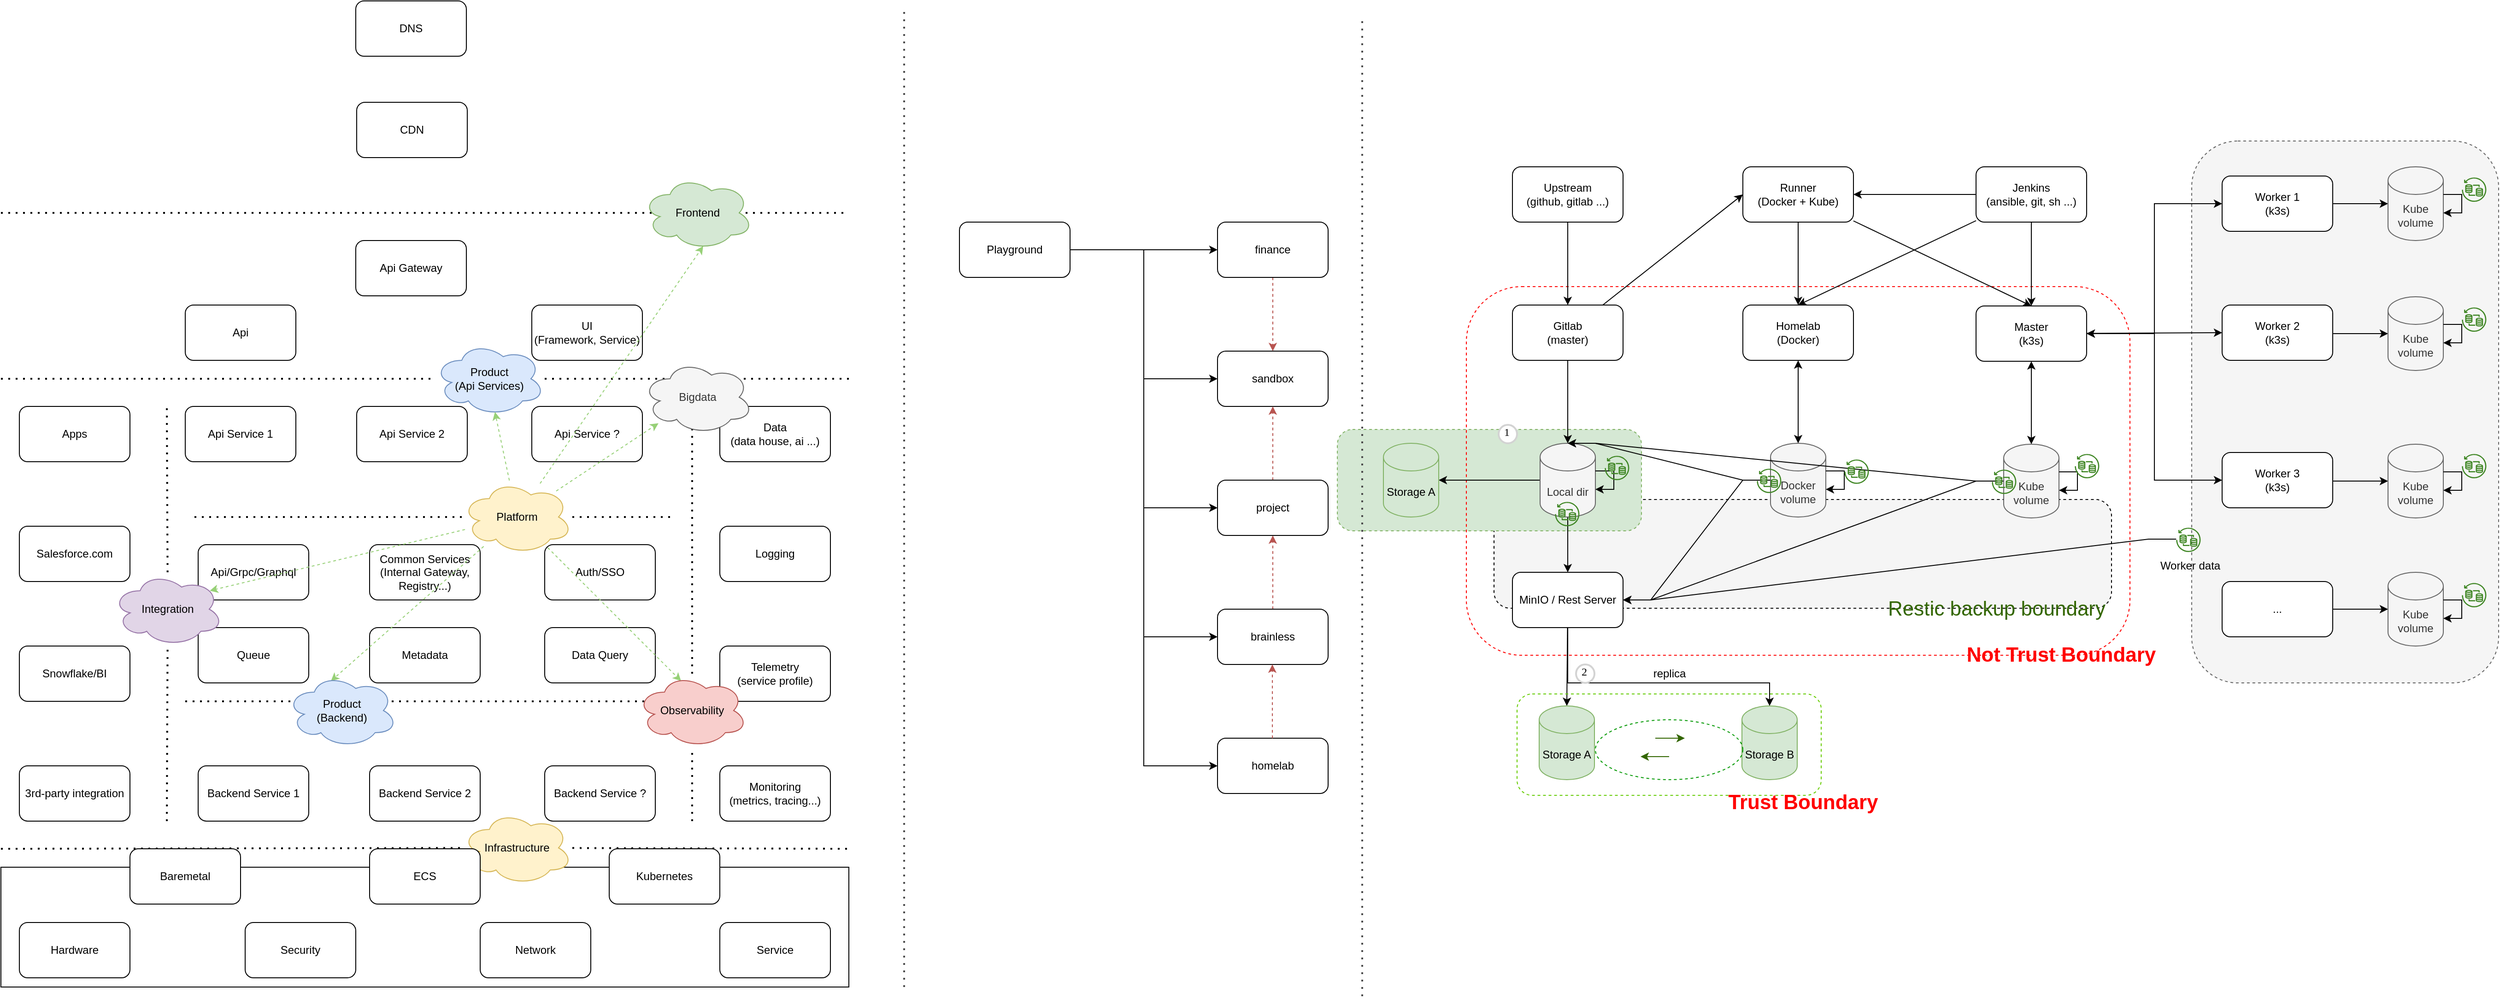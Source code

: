 <mxfile version="20.5.1" type="github">
  <diagram id="D4fAzZKvlrdj8TOEy_m-" name="Page-1">
    <mxGraphModel dx="1122" dy="1968" grid="1" gridSize="10" guides="1" tooltips="1" connect="1" arrows="1" fold="1" page="1" pageScale="1" pageWidth="850" pageHeight="1100" math="0" shadow="0">
      <root>
        <mxCell id="0" />
        <mxCell id="1" parent="0" />
        <mxCell id="r2pVV7ql0fZcec3mDVMz-22" value="" style="rounded=1;whiteSpace=wrap;html=1;dashed=1;fillColor=#f5f5f5;strokeColor=#666666;fontColor=#333333;" parent="1" vertex="1">
          <mxGeometry x="2417" y="-88" width="333" height="588" as="geometry" />
        </mxCell>
        <mxCell id="r2pVV7ql0fZcec3mDVMz-19" value="" style="rounded=1;whiteSpace=wrap;html=1;dashed=1;fillColor=#f5f5f5;strokeColor=default;fontColor=#333333;" parent="1" vertex="1">
          <mxGeometry x="1660" y="301" width="670" height="118" as="geometry" />
        </mxCell>
        <mxCell id="ZnYjDPLq7xxSHSHY7f7G-6" value="" style="rounded=1;whiteSpace=wrap;html=1;dashed=1;fillColor=#d5e8d4;strokeColor=#82b366;" parent="1" vertex="1">
          <mxGeometry x="1490" y="225" width="330" height="110" as="geometry" />
        </mxCell>
        <mxCell id="CbuYBXAXurraJ-CGKKPz-29" value="" style="rounded=1;whiteSpace=wrap;html=1;dashed=1;fillColor=none;strokeColor=#FF0000;" parent="1" vertex="1">
          <mxGeometry x="1630" y="70" width="720" height="400" as="geometry" />
        </mxCell>
        <mxCell id="m_vW4j6HjIQTjGsOd7-y-6" value="" style="rounded=0;whiteSpace=wrap;html=1;" parent="1" vertex="1">
          <mxGeometry x="40" y="700" width="920" height="130" as="geometry" />
        </mxCell>
        <mxCell id="m_vW4j6HjIQTjGsOd7-y-1" value="" style="endArrow=none;dashed=1;html=1;dashPattern=1 3;strokeWidth=2;rounded=0;startArrow=none;" parent="1" source="m_vW4j6HjIQTjGsOd7-y-59" edge="1">
          <mxGeometry width="50" height="50" relative="1" as="geometry">
            <mxPoint x="40" y="680" as="sourcePoint" />
            <mxPoint x="960" y="680" as="targetPoint" />
          </mxGeometry>
        </mxCell>
        <mxCell id="m_vW4j6HjIQTjGsOd7-y-2" value="Hardware" style="rounded=1;whiteSpace=wrap;html=1;" parent="1" vertex="1">
          <mxGeometry x="60" y="760" width="120" height="60" as="geometry" />
        </mxCell>
        <mxCell id="m_vW4j6HjIQTjGsOd7-y-3" value="Security" style="rounded=1;whiteSpace=wrap;html=1;" parent="1" vertex="1">
          <mxGeometry x="305" y="760" width="120" height="60" as="geometry" />
        </mxCell>
        <mxCell id="m_vW4j6HjIQTjGsOd7-y-4" value="Network" style="rounded=1;whiteSpace=wrap;html=1;" parent="1" vertex="1">
          <mxGeometry x="560" y="760" width="120" height="60" as="geometry" />
        </mxCell>
        <mxCell id="m_vW4j6HjIQTjGsOd7-y-5" value="Service" style="rounded=1;whiteSpace=wrap;html=1;" parent="1" vertex="1">
          <mxGeometry x="820" y="760" width="120" height="60" as="geometry" />
        </mxCell>
        <mxCell id="m_vW4j6HjIQTjGsOd7-y-7" value="Monitoring&lt;br&gt;(metrics, tracing...)" style="rounded=1;whiteSpace=wrap;html=1;" parent="1" vertex="1">
          <mxGeometry x="820" y="590" width="120" height="60" as="geometry" />
        </mxCell>
        <mxCell id="m_vW4j6HjIQTjGsOd7-y-8" value="Telemetry&lt;br&gt;(service profile)" style="rounded=1;whiteSpace=wrap;html=1;" parent="1" vertex="1">
          <mxGeometry x="820" y="460" width="120" height="60" as="geometry" />
        </mxCell>
        <mxCell id="m_vW4j6HjIQTjGsOd7-y-9" value="Logging" style="rounded=1;whiteSpace=wrap;html=1;" parent="1" vertex="1">
          <mxGeometry x="820" y="330" width="120" height="60" as="geometry" />
        </mxCell>
        <mxCell id="m_vW4j6HjIQTjGsOd7-y-10" value="Data&lt;br&gt;(data house, ai ...)" style="rounded=1;whiteSpace=wrap;html=1;" parent="1" vertex="1">
          <mxGeometry x="820" y="200" width="120" height="60" as="geometry" />
        </mxCell>
        <mxCell id="m_vW4j6HjIQTjGsOd7-y-11" value="3rd-party integration" style="rounded=1;whiteSpace=wrap;html=1;" parent="1" vertex="1">
          <mxGeometry x="60" y="590" width="120" height="60" as="geometry" />
        </mxCell>
        <mxCell id="m_vW4j6HjIQTjGsOd7-y-12" value="Snowflake/BI" style="rounded=1;whiteSpace=wrap;html=1;" parent="1" vertex="1">
          <mxGeometry x="60" y="460" width="120" height="60" as="geometry" />
        </mxCell>
        <mxCell id="m_vW4j6HjIQTjGsOd7-y-13" value="Salesforce.com" style="rounded=1;whiteSpace=wrap;html=1;" parent="1" vertex="1">
          <mxGeometry x="60" y="330" width="120" height="60" as="geometry" />
        </mxCell>
        <mxCell id="m_vW4j6HjIQTjGsOd7-y-14" value="Apps" style="rounded=1;whiteSpace=wrap;html=1;" parent="1" vertex="1">
          <mxGeometry x="60" y="200" width="120" height="60" as="geometry" />
        </mxCell>
        <mxCell id="m_vW4j6HjIQTjGsOd7-y-15" value="" style="endArrow=none;dashed=1;html=1;dashPattern=1 3;strokeWidth=2;rounded=0;startArrow=none;" parent="1" source="m_vW4j6HjIQTjGsOd7-y-61" edge="1">
          <mxGeometry width="50" height="50" relative="1" as="geometry">
            <mxPoint x="220" y="650" as="sourcePoint" />
            <mxPoint x="220" y="200" as="targetPoint" />
          </mxGeometry>
        </mxCell>
        <mxCell id="m_vW4j6HjIQTjGsOd7-y-16" value="" style="endArrow=none;dashed=1;html=1;dashPattern=1 3;strokeWidth=2;rounded=0;startArrow=none;" parent="1" source="m_vW4j6HjIQTjGsOd7-y-50" edge="1">
          <mxGeometry width="50" height="50" relative="1" as="geometry">
            <mxPoint x="790" y="650" as="sourcePoint" />
            <mxPoint x="790" y="200" as="targetPoint" />
          </mxGeometry>
        </mxCell>
        <mxCell id="m_vW4j6HjIQTjGsOd7-y-19" value="Api/Grpc/Graphql" style="rounded=1;whiteSpace=wrap;html=1;" parent="1" vertex="1">
          <mxGeometry x="254" y="350" width="120" height="60" as="geometry" />
        </mxCell>
        <mxCell id="m_vW4j6HjIQTjGsOd7-y-20" value="Queue" style="rounded=1;whiteSpace=wrap;html=1;" parent="1" vertex="1">
          <mxGeometry x="254" y="440" width="120" height="60" as="geometry" />
        </mxCell>
        <mxCell id="m_vW4j6HjIQTjGsOd7-y-21" value="Data Query" style="rounded=1;whiteSpace=wrap;html=1;" parent="1" vertex="1">
          <mxGeometry x="630" y="440" width="120" height="60" as="geometry" />
        </mxCell>
        <mxCell id="m_vW4j6HjIQTjGsOd7-y-22" value="Common Services&lt;br&gt;(Internal Gateway, Registry...)" style="rounded=1;whiteSpace=wrap;html=1;" parent="1" vertex="1">
          <mxGeometry x="440" y="350" width="120" height="60" as="geometry" />
        </mxCell>
        <mxCell id="m_vW4j6HjIQTjGsOd7-y-23" value="" style="endArrow=none;dashed=1;html=1;dashPattern=1 3;strokeWidth=2;rounded=0;" parent="1" edge="1">
          <mxGeometry width="50" height="50" relative="1" as="geometry">
            <mxPoint x="240" y="520" as="sourcePoint" />
            <mxPoint x="760" y="520" as="targetPoint" />
          </mxGeometry>
        </mxCell>
        <mxCell id="m_vW4j6HjIQTjGsOd7-y-24" value="" style="endArrow=none;dashed=1;html=1;dashPattern=1 3;strokeWidth=2;rounded=0;startArrow=none;" parent="1" source="m_vW4j6HjIQTjGsOd7-y-52" edge="1">
          <mxGeometry width="50" height="50" relative="1" as="geometry">
            <mxPoint x="250" y="320" as="sourcePoint" />
            <mxPoint x="770" y="320" as="targetPoint" />
          </mxGeometry>
        </mxCell>
        <mxCell id="m_vW4j6HjIQTjGsOd7-y-25" value="Backend Service 1" style="rounded=1;whiteSpace=wrap;html=1;" parent="1" vertex="1">
          <mxGeometry x="254" y="590" width="120" height="60" as="geometry" />
        </mxCell>
        <mxCell id="m_vW4j6HjIQTjGsOd7-y-26" value="Backend Service 2" style="rounded=1;whiteSpace=wrap;html=1;" parent="1" vertex="1">
          <mxGeometry x="440" y="590" width="120" height="60" as="geometry" />
        </mxCell>
        <mxCell id="m_vW4j6HjIQTjGsOd7-y-27" value="Backend Service ?" style="rounded=1;whiteSpace=wrap;html=1;" parent="1" vertex="1">
          <mxGeometry x="630" y="590" width="120" height="60" as="geometry" />
        </mxCell>
        <mxCell id="m_vW4j6HjIQTjGsOd7-y-28" value="Api Service 1" style="rounded=1;whiteSpace=wrap;html=1;" parent="1" vertex="1">
          <mxGeometry x="240" y="200" width="120" height="60" as="geometry" />
        </mxCell>
        <mxCell id="m_vW4j6HjIQTjGsOd7-y-29" value="Api Service 2" style="rounded=1;whiteSpace=wrap;html=1;" parent="1" vertex="1">
          <mxGeometry x="426" y="200" width="120" height="60" as="geometry" />
        </mxCell>
        <mxCell id="m_vW4j6HjIQTjGsOd7-y-30" value="Api Service ?" style="rounded=1;whiteSpace=wrap;html=1;" parent="1" vertex="1">
          <mxGeometry x="616" y="200" width="120" height="60" as="geometry" />
        </mxCell>
        <mxCell id="m_vW4j6HjIQTjGsOd7-y-31" value="" style="endArrow=none;dashed=1;html=1;dashPattern=1 3;strokeWidth=2;rounded=0;startArrow=none;" parent="1" source="m_vW4j6HjIQTjGsOd7-y-53" edge="1">
          <mxGeometry width="50" height="50" relative="1" as="geometry">
            <mxPoint x="40" y="170" as="sourcePoint" />
            <mxPoint x="960" y="170" as="targetPoint" />
          </mxGeometry>
        </mxCell>
        <mxCell id="m_vW4j6HjIQTjGsOd7-y-32" value="Api Gateway" style="rounded=1;whiteSpace=wrap;html=1;" parent="1" vertex="1">
          <mxGeometry x="425" y="20" width="120" height="60" as="geometry" />
        </mxCell>
        <mxCell id="m_vW4j6HjIQTjGsOd7-y-33" value="Auth/SSO" style="rounded=1;whiteSpace=wrap;html=1;" parent="1" vertex="1">
          <mxGeometry x="630" y="350" width="120" height="60" as="geometry" />
        </mxCell>
        <mxCell id="m_vW4j6HjIQTjGsOd7-y-34" value="Metadata" style="rounded=1;whiteSpace=wrap;html=1;" parent="1" vertex="1">
          <mxGeometry x="440" y="440" width="120" height="60" as="geometry" />
        </mxCell>
        <mxCell id="m_vW4j6HjIQTjGsOd7-y-35" value="UI&lt;br&gt;(Framework, Service)" style="rounded=1;whiteSpace=wrap;html=1;" parent="1" vertex="1">
          <mxGeometry x="616" y="90" width="120" height="60" as="geometry" />
        </mxCell>
        <mxCell id="m_vW4j6HjIQTjGsOd7-y-36" value="Api" style="rounded=1;whiteSpace=wrap;html=1;" parent="1" vertex="1">
          <mxGeometry x="240" y="90" width="120" height="60" as="geometry" />
        </mxCell>
        <mxCell id="m_vW4j6HjIQTjGsOd7-y-37" value="CDN" style="rounded=1;whiteSpace=wrap;html=1;" parent="1" vertex="1">
          <mxGeometry x="426" y="-130" width="120" height="60" as="geometry" />
        </mxCell>
        <mxCell id="m_vW4j6HjIQTjGsOd7-y-38" value="DNS" style="rounded=1;whiteSpace=wrap;html=1;" parent="1" vertex="1">
          <mxGeometry x="425" y="-240" width="120" height="60" as="geometry" />
        </mxCell>
        <mxCell id="m_vW4j6HjIQTjGsOd7-y-49" value="" style="endArrow=none;dashed=1;html=1;dashPattern=1 3;strokeWidth=2;rounded=0;" parent="1" edge="1">
          <mxGeometry width="50" height="50" relative="1" as="geometry">
            <mxPoint x="40" y="-10" as="sourcePoint" />
            <mxPoint x="960" y="-10" as="targetPoint" />
          </mxGeometry>
        </mxCell>
        <mxCell id="m_vW4j6HjIQTjGsOd7-y-51" value="Bigdata" style="ellipse;shape=cloud;whiteSpace=wrap;html=1;fillColor=#f5f5f5;fontColor=#333333;strokeColor=#666666;" parent="1" vertex="1">
          <mxGeometry x="736" y="150" width="120" height="80" as="geometry" />
        </mxCell>
        <mxCell id="m_vW4j6HjIQTjGsOd7-y-53" value="Product&lt;br&gt;(Api Services)" style="ellipse;shape=cloud;whiteSpace=wrap;html=1;fillColor=#dae8fc;strokeColor=#6c8ebf;" parent="1" vertex="1">
          <mxGeometry x="510" y="130" width="120" height="80" as="geometry" />
        </mxCell>
        <mxCell id="m_vW4j6HjIQTjGsOd7-y-54" value="" style="endArrow=none;dashed=1;html=1;dashPattern=1 3;strokeWidth=2;rounded=0;" parent="1" target="m_vW4j6HjIQTjGsOd7-y-53" edge="1">
          <mxGeometry width="50" height="50" relative="1" as="geometry">
            <mxPoint x="40" y="170" as="sourcePoint" />
            <mxPoint x="960" y="170" as="targetPoint" />
          </mxGeometry>
        </mxCell>
        <mxCell id="m_vW4j6HjIQTjGsOd7-y-67" style="edgeStyle=none;rounded=0;orthogonalLoop=1;jettySize=auto;html=1;entryX=0.55;entryY=0.95;entryDx=0;entryDy=0;entryPerimeter=0;dashed=1;strokeColor=#97D077;" parent="1" source="m_vW4j6HjIQTjGsOd7-y-52" target="m_vW4j6HjIQTjGsOd7-y-57" edge="1">
          <mxGeometry relative="1" as="geometry" />
        </mxCell>
        <mxCell id="m_vW4j6HjIQTjGsOd7-y-68" style="edgeStyle=none;rounded=0;orthogonalLoop=1;jettySize=auto;html=1;entryX=0.4;entryY=0.1;entryDx=0;entryDy=0;entryPerimeter=0;dashed=1;strokeColor=#97D077;" parent="1" source="m_vW4j6HjIQTjGsOd7-y-52" target="m_vW4j6HjIQTjGsOd7-y-58" edge="1">
          <mxGeometry relative="1" as="geometry" />
        </mxCell>
        <mxCell id="m_vW4j6HjIQTjGsOd7-y-69" style="edgeStyle=none;rounded=0;orthogonalLoop=1;jettySize=auto;html=1;entryX=0.4;entryY=0.1;entryDx=0;entryDy=0;entryPerimeter=0;dashed=1;strokeColor=#97D077;" parent="1" source="m_vW4j6HjIQTjGsOd7-y-52" target="m_vW4j6HjIQTjGsOd7-y-50" edge="1">
          <mxGeometry relative="1" as="geometry" />
        </mxCell>
        <mxCell id="m_vW4j6HjIQTjGsOd7-y-70" style="edgeStyle=none;rounded=0;orthogonalLoop=1;jettySize=auto;html=1;entryX=0.88;entryY=0.25;entryDx=0;entryDy=0;entryPerimeter=0;dashed=1;strokeColor=#97D077;" parent="1" source="m_vW4j6HjIQTjGsOd7-y-52" target="m_vW4j6HjIQTjGsOd7-y-61" edge="1">
          <mxGeometry relative="1" as="geometry" />
        </mxCell>
        <mxCell id="m_vW4j6HjIQTjGsOd7-y-71" style="edgeStyle=none;rounded=0;orthogonalLoop=1;jettySize=auto;html=1;entryX=0.55;entryY=0.95;entryDx=0;entryDy=0;entryPerimeter=0;dashed=1;strokeColor=#97D077;" parent="1" source="m_vW4j6HjIQTjGsOd7-y-52" target="m_vW4j6HjIQTjGsOd7-y-53" edge="1">
          <mxGeometry relative="1" as="geometry" />
        </mxCell>
        <mxCell id="m_vW4j6HjIQTjGsOd7-y-74" style="edgeStyle=none;rounded=0;orthogonalLoop=1;jettySize=auto;html=1;dashed=1;strokeColor=#97D077;" parent="1" source="m_vW4j6HjIQTjGsOd7-y-52" target="m_vW4j6HjIQTjGsOd7-y-51" edge="1">
          <mxGeometry relative="1" as="geometry" />
        </mxCell>
        <mxCell id="m_vW4j6HjIQTjGsOd7-y-52" value="Platform" style="ellipse;shape=cloud;whiteSpace=wrap;html=1;fillColor=#fff2cc;strokeColor=#d6b656;" parent="1" vertex="1">
          <mxGeometry x="540" y="280" width="120" height="80" as="geometry" />
        </mxCell>
        <mxCell id="m_vW4j6HjIQTjGsOd7-y-55" value="" style="endArrow=none;dashed=1;html=1;dashPattern=1 3;strokeWidth=2;rounded=0;" parent="1" target="m_vW4j6HjIQTjGsOd7-y-52" edge="1">
          <mxGeometry width="50" height="50" relative="1" as="geometry">
            <mxPoint x="250" y="320" as="sourcePoint" />
            <mxPoint x="770" y="320" as="targetPoint" />
          </mxGeometry>
        </mxCell>
        <mxCell id="m_vW4j6HjIQTjGsOd7-y-50" value="Observability" style="ellipse;shape=cloud;whiteSpace=wrap;html=1;fillColor=#f8cecc;strokeColor=#b85450;" parent="1" vertex="1">
          <mxGeometry x="730" y="490" width="120" height="80" as="geometry" />
        </mxCell>
        <mxCell id="m_vW4j6HjIQTjGsOd7-y-56" value="" style="endArrow=none;dashed=1;html=1;dashPattern=1 3;strokeWidth=2;rounded=0;" parent="1" target="m_vW4j6HjIQTjGsOd7-y-50" edge="1">
          <mxGeometry width="50" height="50" relative="1" as="geometry">
            <mxPoint x="790" y="650" as="sourcePoint" />
            <mxPoint x="790" y="200" as="targetPoint" />
          </mxGeometry>
        </mxCell>
        <mxCell id="m_vW4j6HjIQTjGsOd7-y-57" value="Frontend" style="ellipse;shape=cloud;whiteSpace=wrap;html=1;fillColor=#d5e8d4;strokeColor=#82b366;" parent="1" vertex="1">
          <mxGeometry x="736" y="-50" width="120" height="80" as="geometry" />
        </mxCell>
        <mxCell id="m_vW4j6HjIQTjGsOd7-y-58" value="Product &lt;br&gt;(Backend)" style="ellipse;shape=cloud;whiteSpace=wrap;html=1;fillColor=#dae8fc;strokeColor=#6c8ebf;" parent="1" vertex="1">
          <mxGeometry x="350" y="490" width="120" height="80" as="geometry" />
        </mxCell>
        <mxCell id="m_vW4j6HjIQTjGsOd7-y-59" value="Infrastructure" style="ellipse;shape=cloud;whiteSpace=wrap;html=1;fillColor=#fff2cc;strokeColor=#d6b656;" parent="1" vertex="1">
          <mxGeometry x="540" y="639" width="120" height="80" as="geometry" />
        </mxCell>
        <mxCell id="m_vW4j6HjIQTjGsOd7-y-60" value="" style="endArrow=none;dashed=1;html=1;dashPattern=1 3;strokeWidth=2;rounded=0;" parent="1" target="m_vW4j6HjIQTjGsOd7-y-59" edge="1">
          <mxGeometry width="50" height="50" relative="1" as="geometry">
            <mxPoint x="40" y="680" as="sourcePoint" />
            <mxPoint x="960" y="680" as="targetPoint" />
          </mxGeometry>
        </mxCell>
        <mxCell id="m_vW4j6HjIQTjGsOd7-y-61" value="Integration" style="ellipse;shape=cloud;whiteSpace=wrap;html=1;fillColor=#e1d5e7;strokeColor=#9673a6;" parent="1" vertex="1">
          <mxGeometry x="161" y="380" width="120" height="80" as="geometry" />
        </mxCell>
        <mxCell id="m_vW4j6HjIQTjGsOd7-y-62" value="" style="endArrow=none;dashed=1;html=1;dashPattern=1 3;strokeWidth=2;rounded=0;" parent="1" target="m_vW4j6HjIQTjGsOd7-y-61" edge="1">
          <mxGeometry width="50" height="50" relative="1" as="geometry">
            <mxPoint x="220" y="650" as="sourcePoint" />
            <mxPoint x="220" y="200" as="targetPoint" />
          </mxGeometry>
        </mxCell>
        <mxCell id="m_vW4j6HjIQTjGsOd7-y-63" value="Kubernetes" style="rounded=1;whiteSpace=wrap;html=1;" parent="1" vertex="1">
          <mxGeometry x="700" y="680" width="120" height="60" as="geometry" />
        </mxCell>
        <mxCell id="m_vW4j6HjIQTjGsOd7-y-64" value="ECS" style="rounded=1;whiteSpace=wrap;html=1;" parent="1" vertex="1">
          <mxGeometry x="440" y="680" width="120" height="60" as="geometry" />
        </mxCell>
        <mxCell id="m_vW4j6HjIQTjGsOd7-y-65" value="Baremetal" style="rounded=1;whiteSpace=wrap;html=1;" parent="1" vertex="1">
          <mxGeometry x="180" y="680" width="120" height="60" as="geometry" />
        </mxCell>
        <mxCell id="m_vW4j6HjIQTjGsOd7-y-75" value="" style="endArrow=none;dashed=1;html=1;dashPattern=1 3;strokeWidth=2;rounded=0;strokeColor=#4D4D4D;" parent="1" edge="1">
          <mxGeometry width="50" height="50" relative="1" as="geometry">
            <mxPoint x="1020" y="830" as="sourcePoint" />
            <mxPoint x="1020" y="-230" as="targetPoint" />
          </mxGeometry>
        </mxCell>
        <mxCell id="vuD4Z6QEqdrIx2pKLMRU-5" style="edgeStyle=orthogonalEdgeStyle;rounded=0;orthogonalLoop=1;jettySize=auto;html=1;entryX=0;entryY=0.5;entryDx=0;entryDy=0;" parent="1" source="m_vW4j6HjIQTjGsOd7-y-76" target="vuD4Z6QEqdrIx2pKLMRU-1" edge="1">
          <mxGeometry relative="1" as="geometry" />
        </mxCell>
        <mxCell id="vuD4Z6QEqdrIx2pKLMRU-6" style="edgeStyle=orthogonalEdgeStyle;rounded=0;orthogonalLoop=1;jettySize=auto;html=1;entryX=0;entryY=0.5;entryDx=0;entryDy=0;" parent="1" source="m_vW4j6HjIQTjGsOd7-y-76" target="vuD4Z6QEqdrIx2pKLMRU-2" edge="1">
          <mxGeometry relative="1" as="geometry" />
        </mxCell>
        <mxCell id="vuD4Z6QEqdrIx2pKLMRU-7" style="edgeStyle=orthogonalEdgeStyle;rounded=0;orthogonalLoop=1;jettySize=auto;html=1;entryX=0;entryY=0.5;entryDx=0;entryDy=0;" parent="1" source="m_vW4j6HjIQTjGsOd7-y-76" target="vuD4Z6QEqdrIx2pKLMRU-4" edge="1">
          <mxGeometry relative="1" as="geometry" />
        </mxCell>
        <mxCell id="vuD4Z6QEqdrIx2pKLMRU-8" style="edgeStyle=orthogonalEdgeStyle;rounded=0;orthogonalLoop=1;jettySize=auto;html=1;entryX=0;entryY=0.5;entryDx=0;entryDy=0;" parent="1" source="m_vW4j6HjIQTjGsOd7-y-76" target="vuD4Z6QEqdrIx2pKLMRU-3" edge="1">
          <mxGeometry relative="1" as="geometry" />
        </mxCell>
        <mxCell id="oc1FFSZrMLtLn4UhKEiM-2" style="edgeStyle=orthogonalEdgeStyle;rounded=0;orthogonalLoop=1;jettySize=auto;html=1;entryX=0;entryY=0.5;entryDx=0;entryDy=0;" parent="1" source="m_vW4j6HjIQTjGsOd7-y-76" target="oc1FFSZrMLtLn4UhKEiM-1" edge="1">
          <mxGeometry relative="1" as="geometry" />
        </mxCell>
        <mxCell id="m_vW4j6HjIQTjGsOd7-y-76" value="Playground" style="rounded=1;whiteSpace=wrap;html=1;" parent="1" vertex="1">
          <mxGeometry x="1080" width="120" height="60" as="geometry" />
        </mxCell>
        <mxCell id="vuD4Z6QEqdrIx2pKLMRU-11" style="edgeStyle=orthogonalEdgeStyle;rounded=0;orthogonalLoop=1;jettySize=auto;html=1;entryX=0.5;entryY=0;entryDx=0;entryDy=0;dashed=1;fillColor=#f8cecc;strokeColor=#b85450;" parent="1" source="vuD4Z6QEqdrIx2pKLMRU-1" target="vuD4Z6QEqdrIx2pKLMRU-2" edge="1">
          <mxGeometry relative="1" as="geometry" />
        </mxCell>
        <mxCell id="vuD4Z6QEqdrIx2pKLMRU-1" value="finance" style="rounded=1;whiteSpace=wrap;html=1;" parent="1" vertex="1">
          <mxGeometry x="1360" width="120" height="60" as="geometry" />
        </mxCell>
        <mxCell id="vuD4Z6QEqdrIx2pKLMRU-2" value="sandbox" style="rounded=1;whiteSpace=wrap;html=1;" parent="1" vertex="1">
          <mxGeometry x="1360" y="140" width="120" height="60" as="geometry" />
        </mxCell>
        <mxCell id="vuD4Z6QEqdrIx2pKLMRU-9" style="edgeStyle=orthogonalEdgeStyle;rounded=0;orthogonalLoop=1;jettySize=auto;html=1;entryX=0.5;entryY=1;entryDx=0;entryDy=0;dashed=1;fillColor=#f8cecc;strokeColor=#b85450;" parent="1" source="vuD4Z6QEqdrIx2pKLMRU-3" target="vuD4Z6QEqdrIx2pKLMRU-4" edge="1">
          <mxGeometry relative="1" as="geometry" />
        </mxCell>
        <mxCell id="vuD4Z6QEqdrIx2pKLMRU-3" value="brainless" style="rounded=1;whiteSpace=wrap;html=1;" parent="1" vertex="1">
          <mxGeometry x="1360" y="420" width="120" height="60" as="geometry" />
        </mxCell>
        <mxCell id="vuD4Z6QEqdrIx2pKLMRU-10" style="edgeStyle=orthogonalEdgeStyle;rounded=0;orthogonalLoop=1;jettySize=auto;html=1;entryX=0.5;entryY=1;entryDx=0;entryDy=0;dashed=1;fillColor=#f8cecc;strokeColor=#b85450;" parent="1" source="vuD4Z6QEqdrIx2pKLMRU-4" target="vuD4Z6QEqdrIx2pKLMRU-2" edge="1">
          <mxGeometry relative="1" as="geometry" />
        </mxCell>
        <mxCell id="vuD4Z6QEqdrIx2pKLMRU-4" value="project" style="rounded=1;whiteSpace=wrap;html=1;" parent="1" vertex="1">
          <mxGeometry x="1360" y="280" width="120" height="60" as="geometry" />
        </mxCell>
        <mxCell id="CbuYBXAXurraJ-CGKKPz-1" value="" style="endArrow=none;dashed=1;html=1;dashPattern=1 3;strokeWidth=2;rounded=0;strokeColor=#4D4D4D;" parent="1" edge="1">
          <mxGeometry width="50" height="50" relative="1" as="geometry">
            <mxPoint x="1517" y="840" as="sourcePoint" />
            <mxPoint x="1517" y="-220" as="targetPoint" />
          </mxGeometry>
        </mxCell>
        <mxCell id="CbuYBXAXurraJ-CGKKPz-14" style="edgeStyle=orthogonalEdgeStyle;rounded=0;orthogonalLoop=1;jettySize=auto;html=1;entryX=0.5;entryY=0;entryDx=0;entryDy=0;entryPerimeter=0;startArrow=none;startFill=0;" parent="1" source="CbuYBXAXurraJ-CGKKPz-2" target="CbuYBXAXurraJ-CGKKPz-5" edge="1">
          <mxGeometry relative="1" as="geometry" />
        </mxCell>
        <mxCell id="CbuYBXAXurraJ-CGKKPz-47" style="edgeStyle=none;rounded=0;orthogonalLoop=1;jettySize=auto;html=1;entryX=0;entryY=0.5;entryDx=0;entryDy=0;fontSize=12;fontColor=#66CC00;startArrow=none;startFill=0;" parent="1" source="CbuYBXAXurraJ-CGKKPz-2" target="CbuYBXAXurraJ-CGKKPz-45" edge="1">
          <mxGeometry relative="1" as="geometry" />
        </mxCell>
        <mxCell id="CbuYBXAXurraJ-CGKKPz-2" value="Gitlab&lt;br&gt;(master)" style="rounded=1;whiteSpace=wrap;html=1;" parent="1" vertex="1">
          <mxGeometry x="1680" y="90" width="120" height="60" as="geometry" />
        </mxCell>
        <mxCell id="CbuYBXAXurraJ-CGKKPz-10" style="edgeStyle=orthogonalEdgeStyle;rounded=0;orthogonalLoop=1;jettySize=auto;html=1;entryX=0.5;entryY=0;entryDx=0;entryDy=0;entryPerimeter=0;startArrow=classic;startFill=1;" parent="1" source="CbuYBXAXurraJ-CGKKPz-3" target="CbuYBXAXurraJ-CGKKPz-6" edge="1">
          <mxGeometry relative="1" as="geometry" />
        </mxCell>
        <mxCell id="CbuYBXAXurraJ-CGKKPz-3" value="Homelab&lt;br&gt;(Docker)" style="rounded=1;whiteSpace=wrap;html=1;" parent="1" vertex="1">
          <mxGeometry x="1930" y="90" width="120" height="60" as="geometry" />
        </mxCell>
        <mxCell id="CbuYBXAXurraJ-CGKKPz-11" style="edgeStyle=orthogonalEdgeStyle;rounded=0;orthogonalLoop=1;jettySize=auto;html=1;entryX=0.5;entryY=0;entryDx=0;entryDy=0;entryPerimeter=0;startArrow=classic;startFill=1;" parent="1" source="CbuYBXAXurraJ-CGKKPz-4" target="CbuYBXAXurraJ-CGKKPz-7" edge="1">
          <mxGeometry relative="1" as="geometry" />
        </mxCell>
        <mxCell id="CbuYBXAXurraJ-CGKKPz-22" style="edgeStyle=orthogonalEdgeStyle;rounded=0;orthogonalLoop=1;jettySize=auto;html=1;entryX=0;entryY=0.5;entryDx=0;entryDy=0;startArrow=classic;startFill=1;" parent="1" source="CbuYBXAXurraJ-CGKKPz-4" target="CbuYBXAXurraJ-CGKKPz-19" edge="1">
          <mxGeometry relative="1" as="geometry" />
        </mxCell>
        <mxCell id="CbuYBXAXurraJ-CGKKPz-24" style="edgeStyle=orthogonalEdgeStyle;rounded=0;orthogonalLoop=1;jettySize=auto;html=1;entryX=0;entryY=0.5;entryDx=0;entryDy=0;startArrow=classic;startFill=1;" parent="1" source="CbuYBXAXurraJ-CGKKPz-4" target="CbuYBXAXurraJ-CGKKPz-21" edge="1">
          <mxGeometry relative="1" as="geometry" />
        </mxCell>
        <mxCell id="r2pVV7ql0fZcec3mDVMz-21" style="edgeStyle=none;rounded=0;orthogonalLoop=1;jettySize=auto;html=1;entryX=0;entryY=0.5;entryDx=0;entryDy=0;strokeColor=#000000;fontSize=22;fontColor=#336600;elbow=vertical;" parent="1" source="CbuYBXAXurraJ-CGKKPz-4" target="CbuYBXAXurraJ-CGKKPz-20" edge="1">
          <mxGeometry relative="1" as="geometry" />
        </mxCell>
        <mxCell id="CbuYBXAXurraJ-CGKKPz-4" value="Master&lt;br&gt;(k3s)" style="rounded=1;whiteSpace=wrap;html=1;" parent="1" vertex="1">
          <mxGeometry x="2183" y="91" width="120" height="60" as="geometry" />
        </mxCell>
        <mxCell id="r2pVV7ql0fZcec3mDVMz-4" style="edgeStyle=none;rounded=0;orthogonalLoop=1;jettySize=auto;html=1;" parent="1" source="CbuYBXAXurraJ-CGKKPz-5" target="r2pVV7ql0fZcec3mDVMz-2" edge="1">
          <mxGeometry relative="1" as="geometry" />
        </mxCell>
        <mxCell id="ZnYjDPLq7xxSHSHY7f7G-2" style="edgeStyle=orthogonalEdgeStyle;rounded=0;orthogonalLoop=1;jettySize=auto;html=1;entryX=1;entryY=0.5;entryDx=0;entryDy=0;entryPerimeter=0;" parent="1" source="CbuYBXAXurraJ-CGKKPz-5" target="ZnYjDPLq7xxSHSHY7f7G-1" edge="1">
          <mxGeometry relative="1" as="geometry" />
        </mxCell>
        <mxCell id="CbuYBXAXurraJ-CGKKPz-5" value="Local dir" style="shape=cylinder3;whiteSpace=wrap;html=1;boundedLbl=1;backgroundOutline=1;size=15;fillColor=#f5f5f5;fontColor=#333333;strokeColor=#666666;" parent="1" vertex="1">
          <mxGeometry x="1710" y="240" width="60" height="80" as="geometry" />
        </mxCell>
        <mxCell id="CbuYBXAXurraJ-CGKKPz-39" style="edgeStyle=entityRelationEdgeStyle;rounded=0;orthogonalLoop=1;jettySize=auto;html=1;entryX=1;entryY=0.5;entryDx=0;entryDy=0;fontSize=22;fontColor=#FF0000;startArrow=none;startFill=0;" parent="1" source="CbuYBXAXurraJ-CGKKPz-6" target="r2pVV7ql0fZcec3mDVMz-2" edge="1">
          <mxGeometry relative="1" as="geometry" />
        </mxCell>
        <mxCell id="ZnYjDPLq7xxSHSHY7f7G-4" style="edgeStyle=entityRelationEdgeStyle;rounded=0;orthogonalLoop=1;jettySize=auto;html=1;entryX=0.5;entryY=0;entryDx=0;entryDy=0;entryPerimeter=0;" parent="1" source="CbuYBXAXurraJ-CGKKPz-6" target="CbuYBXAXurraJ-CGKKPz-5" edge="1">
          <mxGeometry relative="1" as="geometry" />
        </mxCell>
        <mxCell id="CbuYBXAXurraJ-CGKKPz-6" value="Docker volume" style="shape=cylinder3;whiteSpace=wrap;html=1;boundedLbl=1;backgroundOutline=1;size=15;fillColor=#f5f5f5;fontColor=#333333;strokeColor=#666666;" parent="1" vertex="1">
          <mxGeometry x="1960" y="240" width="60" height="80" as="geometry" />
        </mxCell>
        <mxCell id="CbuYBXAXurraJ-CGKKPz-40" style="edgeStyle=entityRelationEdgeStyle;rounded=0;orthogonalLoop=1;jettySize=auto;html=1;fontSize=22;fontColor=#66CC00;startArrow=none;startFill=0;" parent="1" source="CbuYBXAXurraJ-CGKKPz-7" target="r2pVV7ql0fZcec3mDVMz-2" edge="1">
          <mxGeometry relative="1" as="geometry" />
        </mxCell>
        <mxCell id="ZnYjDPLq7xxSHSHY7f7G-5" style="edgeStyle=entityRelationEdgeStyle;rounded=0;orthogonalLoop=1;jettySize=auto;html=1;entryX=0.5;entryY=0;entryDx=0;entryDy=0;entryPerimeter=0;" parent="1" source="CbuYBXAXurraJ-CGKKPz-7" target="CbuYBXAXurraJ-CGKKPz-5" edge="1">
          <mxGeometry relative="1" as="geometry" />
        </mxCell>
        <mxCell id="CbuYBXAXurraJ-CGKKPz-7" value="Kube volume" style="shape=cylinder3;whiteSpace=wrap;html=1;boundedLbl=1;backgroundOutline=1;size=15;fillColor=#f5f5f5;fontColor=#333333;strokeColor=#666666;" parent="1" vertex="1">
          <mxGeometry x="2213" y="241" width="60" height="80" as="geometry" />
        </mxCell>
        <mxCell id="iOYO2nAOeTtzRszDnugq-14" style="edgeStyle=elbowEdgeStyle;rounded=0;orthogonalLoop=1;jettySize=auto;elbow=vertical;html=1;entryX=0;entryY=0.5;entryDx=0;entryDy=0;entryPerimeter=0;" parent="1" source="CbuYBXAXurraJ-CGKKPz-19" target="iOYO2nAOeTtzRszDnugq-6" edge="1">
          <mxGeometry relative="1" as="geometry" />
        </mxCell>
        <mxCell id="CbuYBXAXurraJ-CGKKPz-19" value="Worker 1&lt;br&gt;(k3s)" style="rounded=1;whiteSpace=wrap;html=1;" parent="1" vertex="1">
          <mxGeometry x="2450" y="-50" width="120" height="60" as="geometry" />
        </mxCell>
        <mxCell id="iOYO2nAOeTtzRszDnugq-15" style="edgeStyle=elbowEdgeStyle;rounded=0;orthogonalLoop=1;jettySize=auto;elbow=vertical;html=1;entryX=0;entryY=0.5;entryDx=0;entryDy=0;entryPerimeter=0;" parent="1" source="CbuYBXAXurraJ-CGKKPz-20" target="iOYO2nAOeTtzRszDnugq-7" edge="1">
          <mxGeometry relative="1" as="geometry" />
        </mxCell>
        <mxCell id="CbuYBXAXurraJ-CGKKPz-20" value="Worker 2&lt;br&gt;(k3s)" style="rounded=1;whiteSpace=wrap;html=1;" parent="1" vertex="1">
          <mxGeometry x="2450" y="90" width="120" height="60" as="geometry" />
        </mxCell>
        <mxCell id="iOYO2nAOeTtzRszDnugq-16" style="edgeStyle=elbowEdgeStyle;rounded=0;orthogonalLoop=1;jettySize=auto;elbow=vertical;html=1;entryX=0;entryY=0.5;entryDx=0;entryDy=0;entryPerimeter=0;" parent="1" source="CbuYBXAXurraJ-CGKKPz-21" target="iOYO2nAOeTtzRszDnugq-8" edge="1">
          <mxGeometry relative="1" as="geometry" />
        </mxCell>
        <mxCell id="CbuYBXAXurraJ-CGKKPz-21" value="Worker 3&lt;br&gt;(k3s)" style="rounded=1;whiteSpace=wrap;html=1;" parent="1" vertex="1">
          <mxGeometry x="2450" y="250" width="120" height="60" as="geometry" />
        </mxCell>
        <mxCell id="CbuYBXAXurraJ-CGKKPz-46" style="rounded=0;orthogonalLoop=1;jettySize=auto;html=1;entryX=0.5;entryY=0;entryDx=0;entryDy=0;fontSize=12;fontColor=#66CC00;startArrow=none;startFill=0;" parent="1" source="CbuYBXAXurraJ-CGKKPz-25" target="CbuYBXAXurraJ-CGKKPz-2" edge="1">
          <mxGeometry relative="1" as="geometry" />
        </mxCell>
        <mxCell id="CbuYBXAXurraJ-CGKKPz-25" value="Upstream&lt;br&gt;(github, gitlab ...)" style="rounded=1;whiteSpace=wrap;html=1;" parent="1" vertex="1">
          <mxGeometry x="1680" y="-60" width="120" height="60" as="geometry" />
        </mxCell>
        <mxCell id="CbuYBXAXurraJ-CGKKPz-35" value="Not Trust Boundary" style="text;html=1;align=center;verticalAlign=middle;resizable=0;points=[];autosize=1;strokeColor=none;fillColor=none;fontColor=#FF0000;fontStyle=1;fontSize=22;" parent="1" vertex="1">
          <mxGeometry x="2160" y="450" width="230" height="40" as="geometry" />
        </mxCell>
        <mxCell id="CbuYBXAXurraJ-CGKKPz-42" value="&lt;font color=&quot;#000000&quot;&gt;&lt;span style=&quot;font-size: 12px;&quot;&gt;Worker data&lt;br&gt;&lt;/span&gt;&lt;/font&gt;" style="text;html=1;align=center;verticalAlign=middle;resizable=0;points=[];autosize=1;strokeColor=none;fillColor=none;fontSize=22;fontColor=#FF0000;" parent="1" vertex="1">
          <mxGeometry x="2370" y="350" width="90" height="40" as="geometry" />
        </mxCell>
        <mxCell id="CbuYBXAXurraJ-CGKKPz-48" style="edgeStyle=none;rounded=0;orthogonalLoop=1;jettySize=auto;html=1;fontSize=12;fontColor=#66CC00;startArrow=none;startFill=0;" parent="1" source="CbuYBXAXurraJ-CGKKPz-45" target="CbuYBXAXurraJ-CGKKPz-3" edge="1">
          <mxGeometry relative="1" as="geometry" />
        </mxCell>
        <mxCell id="CbuYBXAXurraJ-CGKKPz-49" style="edgeStyle=none;rounded=0;orthogonalLoop=1;jettySize=auto;html=1;entryX=0.5;entryY=0;entryDx=0;entryDy=0;fontSize=12;fontColor=#66CC00;startArrow=none;startFill=0;" parent="1" source="CbuYBXAXurraJ-CGKKPz-45" target="CbuYBXAXurraJ-CGKKPz-4" edge="1">
          <mxGeometry relative="1" as="geometry" />
        </mxCell>
        <mxCell id="CbuYBXAXurraJ-CGKKPz-45" value="Runner&lt;br&gt;(Docker + Kube)" style="rounded=1;whiteSpace=wrap;html=1;" parent="1" vertex="1">
          <mxGeometry x="1930" y="-60" width="120" height="60" as="geometry" />
        </mxCell>
        <mxCell id="CbuYBXAXurraJ-CGKKPz-51" style="edgeStyle=none;rounded=0;orthogonalLoop=1;jettySize=auto;html=1;entryX=1;entryY=0.5;entryDx=0;entryDy=0;fontSize=12;fontColor=#66CC00;startArrow=none;startFill=0;" parent="1" source="CbuYBXAXurraJ-CGKKPz-50" target="CbuYBXAXurraJ-CGKKPz-45" edge="1">
          <mxGeometry relative="1" as="geometry" />
        </mxCell>
        <mxCell id="CbuYBXAXurraJ-CGKKPz-52" style="edgeStyle=none;rounded=0;orthogonalLoop=1;jettySize=auto;html=1;entryX=0.5;entryY=0;entryDx=0;entryDy=0;fontSize=12;fontColor=#66CC00;startArrow=none;startFill=0;" parent="1" source="CbuYBXAXurraJ-CGKKPz-50" target="CbuYBXAXurraJ-CGKKPz-3" edge="1">
          <mxGeometry relative="1" as="geometry" />
        </mxCell>
        <mxCell id="CbuYBXAXurraJ-CGKKPz-53" style="edgeStyle=none;rounded=0;orthogonalLoop=1;jettySize=auto;html=1;entryX=0.5;entryY=0;entryDx=0;entryDy=0;fontSize=12;fontColor=#66CC00;startArrow=none;startFill=0;" parent="1" source="CbuYBXAXurraJ-CGKKPz-50" target="CbuYBXAXurraJ-CGKKPz-4" edge="1">
          <mxGeometry relative="1" as="geometry" />
        </mxCell>
        <mxCell id="CbuYBXAXurraJ-CGKKPz-50" value="Jenkins&lt;br&gt;(ansible, git, sh ...)" style="rounded=1;whiteSpace=wrap;html=1;" parent="1" vertex="1">
          <mxGeometry x="2183" y="-60" width="120" height="60" as="geometry" />
        </mxCell>
        <mxCell id="oc1FFSZrMLtLn4UhKEiM-1" value="homelab" style="rounded=1;whiteSpace=wrap;html=1;" parent="1" vertex="1">
          <mxGeometry x="1360" y="560" width="120" height="60" as="geometry" />
        </mxCell>
        <mxCell id="oc1FFSZrMLtLn4UhKEiM-3" style="edgeStyle=orthogonalEdgeStyle;rounded=0;orthogonalLoop=1;jettySize=auto;html=1;entryX=0.5;entryY=1;entryDx=0;entryDy=0;dashed=1;fillColor=#f8cecc;strokeColor=#b85450;" parent="1" edge="1">
          <mxGeometry relative="1" as="geometry">
            <mxPoint x="1419.5" y="560" as="sourcePoint" />
            <mxPoint x="1419.5" y="480" as="targetPoint" />
          </mxGeometry>
        </mxCell>
        <mxCell id="oc1FFSZrMLtLn4UhKEiM-17" value="&lt;font style=&quot;font-size: 22px;&quot;&gt;Restic backup boundary&lt;/font&gt;" style="text;html=1;align=center;verticalAlign=middle;resizable=0;points=[];autosize=1;strokeColor=none;fillColor=none;fontSize=19;fontColor=#336600;" parent="1" vertex="1">
          <mxGeometry x="2075" y="400" width="260" height="40" as="geometry" />
        </mxCell>
        <mxCell id="r2pVV7ql0fZcec3mDVMz-5" style="edgeStyle=none;rounded=0;orthogonalLoop=1;jettySize=auto;html=1;entryX=0.5;entryY=0;entryDx=0;entryDy=0;entryPerimeter=0;" parent="1" source="r2pVV7ql0fZcec3mDVMz-2" target="CbuYBXAXurraJ-CGKKPz-8" edge="1">
          <mxGeometry relative="1" as="geometry" />
        </mxCell>
        <mxCell id="iOYO2nAOeTtzRszDnugq-1" style="edgeStyle=orthogonalEdgeStyle;rounded=0;orthogonalLoop=1;jettySize=auto;html=1;" parent="1" source="r2pVV7ql0fZcec3mDVMz-2" target="CbuYBXAXurraJ-CGKKPz-9" edge="1">
          <mxGeometry relative="1" as="geometry">
            <Array as="points">
              <mxPoint x="1740" y="500" />
              <mxPoint x="1959" y="500" />
            </Array>
          </mxGeometry>
        </mxCell>
        <mxCell id="r2pVV7ql0fZcec3mDVMz-2" value="MinIO / Rest Server" style="rounded=1;whiteSpace=wrap;html=1;" parent="1" vertex="1">
          <mxGeometry x="1680" y="380" width="120" height="60" as="geometry" />
        </mxCell>
        <mxCell id="CbuYBXAXurraJ-CGKKPz-30" value="" style="rounded=1;whiteSpace=wrap;html=1;dashed=1;fillColor=none;strokeColor=#66CC00;" parent="1" vertex="1">
          <mxGeometry x="1685" y="512" width="330" height="110" as="geometry" />
        </mxCell>
        <mxCell id="CbuYBXAXurraJ-CGKKPz-8" value="Storage A" style="shape=cylinder3;whiteSpace=wrap;html=1;boundedLbl=1;backgroundOutline=1;size=15;fillColor=#d5e8d4;strokeColor=#82b366;" parent="1" vertex="1">
          <mxGeometry x="1709" y="525" width="60" height="80" as="geometry" />
        </mxCell>
        <mxCell id="CbuYBXAXurraJ-CGKKPz-9" value="Storage B" style="shape=cylinder3;whiteSpace=wrap;html=1;boundedLbl=1;backgroundOutline=1;size=15;fillColor=#d5e8d4;strokeColor=#82b366;" parent="1" vertex="1">
          <mxGeometry x="1929" y="525" width="60" height="80" as="geometry" />
        </mxCell>
        <mxCell id="CbuYBXAXurraJ-CGKKPz-34" value="Trust Boundary" style="text;html=1;align=center;verticalAlign=middle;resizable=0;points=[];autosize=1;strokeColor=none;fillColor=none;fontColor=#FF0000;fontStyle=1;fontSize=22;" parent="1" vertex="1">
          <mxGeometry x="1900" y="610" width="190" height="40" as="geometry" />
        </mxCell>
        <mxCell id="r2pVV7ql0fZcec3mDVMz-7" value="" style="ellipse;whiteSpace=wrap;html=1;fillColor=none;dashed=1;strokeColor=#009900;" parent="1" vertex="1">
          <mxGeometry x="1770" y="540" width="160" height="65" as="geometry" />
        </mxCell>
        <mxCell id="r2pVV7ql0fZcec3mDVMz-8" value="" style="endArrow=classic;html=1;rounded=0;elbow=vertical;strokeColor=#336600;" parent="1" edge="1">
          <mxGeometry relative="1" as="geometry">
            <mxPoint x="1835" y="560" as="sourcePoint" />
            <mxPoint x="1867" y="560" as="targetPoint" />
          </mxGeometry>
        </mxCell>
        <mxCell id="r2pVV7ql0fZcec3mDVMz-9" value="" style="edgeLabel;resizable=0;html=1;align=center;verticalAlign=middle;dashed=1;strokeColor=#009900;fontStyle=1" parent="r2pVV7ql0fZcec3mDVMz-8" connectable="0" vertex="1">
          <mxGeometry relative="1" as="geometry" />
        </mxCell>
        <mxCell id="r2pVV7ql0fZcec3mDVMz-10" value="" style="edgeLabel;resizable=0;html=1;align=left;verticalAlign=bottom;dashed=1;strokeColor=#009900;" parent="r2pVV7ql0fZcec3mDVMz-8" connectable="0" vertex="1">
          <mxGeometry x="-1" relative="1" as="geometry" />
        </mxCell>
        <mxCell id="r2pVV7ql0fZcec3mDVMz-11" value="" style="endArrow=classic;html=1;rounded=0;elbow=vertical;strokeColor=#336600;" parent="1" edge="1">
          <mxGeometry relative="1" as="geometry">
            <mxPoint x="1850" y="580" as="sourcePoint" />
            <mxPoint x="1819" y="580" as="targetPoint" />
          </mxGeometry>
        </mxCell>
        <mxCell id="r2pVV7ql0fZcec3mDVMz-12" value="" style="edgeLabel;resizable=0;html=1;align=center;verticalAlign=middle;dashed=1;strokeColor=#009900;fontStyle=1" parent="r2pVV7ql0fZcec3mDVMz-11" connectable="0" vertex="1">
          <mxGeometry relative="1" as="geometry" />
        </mxCell>
        <mxCell id="r2pVV7ql0fZcec3mDVMz-13" value="" style="edgeLabel;resizable=0;html=1;align=left;verticalAlign=bottom;dashed=1;strokeColor=#009900;" parent="r2pVV7ql0fZcec3mDVMz-11" connectable="0" vertex="1">
          <mxGeometry x="-1" relative="1" as="geometry" />
        </mxCell>
        <mxCell id="r2pVV7ql0fZcec3mDVMz-15" value="" style="sketch=0;outlineConnect=0;fontColor=#232F3E;gradientColor=none;fillColor=#3F8624;strokeColor=none;dashed=0;verticalLabelPosition=bottom;verticalAlign=top;align=center;html=1;fontSize=12;fontStyle=0;aspect=fixed;pointerEvents=1;shape=mxgraph.aws4.backup_restore;" parent="1" vertex="1">
          <mxGeometry x="1726" y="302" width="28" height="28" as="geometry" />
        </mxCell>
        <mxCell id="r2pVV7ql0fZcec3mDVMz-16" value="" style="sketch=0;outlineConnect=0;fontColor=#232F3E;gradientColor=none;fillColor=#3F8624;strokeColor=none;dashed=0;verticalLabelPosition=bottom;verticalAlign=top;align=center;html=1;fontSize=12;fontStyle=0;aspect=fixed;pointerEvents=1;shape=mxgraph.aws4.backup_restore;" parent="1" vertex="1">
          <mxGeometry x="1945" y="266" width="28" height="28" as="geometry" />
        </mxCell>
        <mxCell id="r2pVV7ql0fZcec3mDVMz-18" value="" style="sketch=0;outlineConnect=0;fontColor=#232F3E;gradientColor=none;fillColor=#3F8624;strokeColor=none;dashed=0;verticalLabelPosition=bottom;verticalAlign=top;align=center;html=1;fontSize=12;fontStyle=0;aspect=fixed;pointerEvents=1;shape=mxgraph.aws4.backup_restore;" parent="1" vertex="1">
          <mxGeometry x="2200" y="267" width="28" height="28" as="geometry" />
        </mxCell>
        <mxCell id="iOYO2nAOeTtzRszDnugq-17" style="edgeStyle=elbowEdgeStyle;rounded=0;orthogonalLoop=1;jettySize=auto;elbow=vertical;html=1;entryX=0;entryY=0.5;entryDx=0;entryDy=0;entryPerimeter=0;" parent="1" source="r2pVV7ql0fZcec3mDVMz-23" target="iOYO2nAOeTtzRszDnugq-9" edge="1">
          <mxGeometry relative="1" as="geometry" />
        </mxCell>
        <mxCell id="r2pVV7ql0fZcec3mDVMz-23" value="..." style="rounded=1;whiteSpace=wrap;html=1;" parent="1" vertex="1">
          <mxGeometry x="2450" y="390" width="120" height="60" as="geometry" />
        </mxCell>
        <mxCell id="r2pVV7ql0fZcec3mDVMz-26" style="edgeStyle=entityRelationEdgeStyle;rounded=0;orthogonalLoop=1;jettySize=auto;html=1;entryX=0.209;entryY=0.924;entryDx=0;entryDy=0;entryPerimeter=0;strokeColor=#000000;fontSize=22;fontColor=#336600;elbow=vertical;" parent="1" source="r2pVV7ql0fZcec3mDVMz-24" target="r2pVV7ql0fZcec3mDVMz-19" edge="1">
          <mxGeometry relative="1" as="geometry" />
        </mxCell>
        <mxCell id="r2pVV7ql0fZcec3mDVMz-24" value="" style="sketch=0;outlineConnect=0;fontColor=#232F3E;gradientColor=none;fillColor=#3F8624;strokeColor=none;dashed=0;verticalLabelPosition=bottom;verticalAlign=top;align=center;html=1;fontSize=12;fontStyle=0;aspect=fixed;pointerEvents=1;shape=mxgraph.aws4.backup_restore;" parent="1" vertex="1">
          <mxGeometry x="2400" y="330" width="28" height="28" as="geometry" />
        </mxCell>
        <mxCell id="iOYO2nAOeTtzRszDnugq-2" value="replica" style="text;html=1;align=center;verticalAlign=middle;resizable=0;points=[];autosize=1;strokeColor=none;fillColor=none;" parent="1" vertex="1">
          <mxGeometry x="1820" y="475" width="60" height="30" as="geometry" />
        </mxCell>
        <mxCell id="iOYO2nAOeTtzRszDnugq-3" style="edgeStyle=elbowEdgeStyle;rounded=0;orthogonalLoop=1;jettySize=auto;elbow=vertical;html=1;" parent="1" source="CbuYBXAXurraJ-CGKKPz-5" target="CbuYBXAXurraJ-CGKKPz-5" edge="1">
          <mxGeometry relative="1" as="geometry" />
        </mxCell>
        <mxCell id="iOYO2nAOeTtzRszDnugq-4" style="edgeStyle=elbowEdgeStyle;rounded=0;orthogonalLoop=1;jettySize=auto;elbow=vertical;html=1;" parent="1" source="CbuYBXAXurraJ-CGKKPz-6" target="CbuYBXAXurraJ-CGKKPz-6" edge="1">
          <mxGeometry relative="1" as="geometry" />
        </mxCell>
        <mxCell id="iOYO2nAOeTtzRszDnugq-5" style="edgeStyle=elbowEdgeStyle;rounded=0;orthogonalLoop=1;jettySize=auto;elbow=vertical;html=1;" parent="1" source="CbuYBXAXurraJ-CGKKPz-7" target="CbuYBXAXurraJ-CGKKPz-7" edge="1">
          <mxGeometry relative="1" as="geometry" />
        </mxCell>
        <mxCell id="iOYO2nAOeTtzRszDnugq-6" value="Kube volume" style="shape=cylinder3;whiteSpace=wrap;html=1;boundedLbl=1;backgroundOutline=1;size=15;fillColor=#f5f5f5;fontColor=#333333;strokeColor=#666666;" parent="1" vertex="1">
          <mxGeometry x="2630" y="-60" width="60" height="80" as="geometry" />
        </mxCell>
        <mxCell id="iOYO2nAOeTtzRszDnugq-7" value="Kube volume" style="shape=cylinder3;whiteSpace=wrap;html=1;boundedLbl=1;backgroundOutline=1;size=15;fillColor=#f5f5f5;fontColor=#333333;strokeColor=#666666;" parent="1" vertex="1">
          <mxGeometry x="2630" y="81" width="60" height="80" as="geometry" />
        </mxCell>
        <mxCell id="iOYO2nAOeTtzRszDnugq-8" value="Kube volume" style="shape=cylinder3;whiteSpace=wrap;html=1;boundedLbl=1;backgroundOutline=1;size=15;fillColor=#f5f5f5;fontColor=#333333;strokeColor=#666666;" parent="1" vertex="1">
          <mxGeometry x="2630" y="241" width="60" height="80" as="geometry" />
        </mxCell>
        <mxCell id="iOYO2nAOeTtzRszDnugq-9" value="Kube volume" style="shape=cylinder3;whiteSpace=wrap;html=1;boundedLbl=1;backgroundOutline=1;size=15;fillColor=#f5f5f5;fontColor=#333333;strokeColor=#666666;" parent="1" vertex="1">
          <mxGeometry x="2630" y="380" width="60" height="80" as="geometry" />
        </mxCell>
        <mxCell id="iOYO2nAOeTtzRszDnugq-10" style="edgeStyle=elbowEdgeStyle;rounded=0;orthogonalLoop=1;jettySize=auto;elbow=vertical;html=1;" parent="1" source="iOYO2nAOeTtzRszDnugq-6" target="iOYO2nAOeTtzRszDnugq-6" edge="1">
          <mxGeometry relative="1" as="geometry" />
        </mxCell>
        <mxCell id="iOYO2nAOeTtzRszDnugq-11" style="edgeStyle=elbowEdgeStyle;rounded=0;orthogonalLoop=1;jettySize=auto;elbow=vertical;html=1;" parent="1" source="iOYO2nAOeTtzRszDnugq-7" target="iOYO2nAOeTtzRszDnugq-7" edge="1">
          <mxGeometry relative="1" as="geometry" />
        </mxCell>
        <mxCell id="iOYO2nAOeTtzRszDnugq-12" style="edgeStyle=elbowEdgeStyle;rounded=0;orthogonalLoop=1;jettySize=auto;elbow=vertical;html=1;" parent="1" source="iOYO2nAOeTtzRszDnugq-8" target="iOYO2nAOeTtzRszDnugq-8" edge="1">
          <mxGeometry relative="1" as="geometry" />
        </mxCell>
        <mxCell id="iOYO2nAOeTtzRszDnugq-13" style="edgeStyle=elbowEdgeStyle;rounded=0;orthogonalLoop=1;jettySize=auto;elbow=vertical;html=1;" parent="1" source="iOYO2nAOeTtzRszDnugq-9" target="iOYO2nAOeTtzRszDnugq-9" edge="1">
          <mxGeometry relative="1" as="geometry" />
        </mxCell>
        <mxCell id="iOYO2nAOeTtzRszDnugq-18" value="" style="sketch=0;outlineConnect=0;fontColor=#232F3E;gradientColor=none;fillColor=#3F8624;strokeColor=none;dashed=0;verticalLabelPosition=bottom;verticalAlign=top;align=center;html=1;fontSize=12;fontStyle=0;aspect=fixed;pointerEvents=1;shape=mxgraph.aws4.backup_restore;" parent="1" vertex="1">
          <mxGeometry x="1780" y="252" width="28" height="28" as="geometry" />
        </mxCell>
        <mxCell id="iOYO2nAOeTtzRszDnugq-19" value="" style="sketch=0;outlineConnect=0;fontColor=#232F3E;gradientColor=none;fillColor=#3F8624;strokeColor=none;dashed=0;verticalLabelPosition=bottom;verticalAlign=top;align=center;html=1;fontSize=12;fontStyle=0;aspect=fixed;pointerEvents=1;shape=mxgraph.aws4.backup_restore;" parent="1" vertex="1">
          <mxGeometry x="2040" y="256" width="28" height="28" as="geometry" />
        </mxCell>
        <mxCell id="iOYO2nAOeTtzRszDnugq-21" value="" style="sketch=0;outlineConnect=0;fontColor=#232F3E;gradientColor=none;fillColor=#3F8624;strokeColor=none;dashed=0;verticalLabelPosition=bottom;verticalAlign=top;align=center;html=1;fontSize=12;fontStyle=0;aspect=fixed;pointerEvents=1;shape=mxgraph.aws4.backup_restore;" parent="1" vertex="1">
          <mxGeometry x="2290" y="250" width="28" height="28" as="geometry" />
        </mxCell>
        <mxCell id="iOYO2nAOeTtzRszDnugq-22" value="" style="sketch=0;outlineConnect=0;fontColor=#232F3E;gradientColor=none;fillColor=#3F8624;strokeColor=none;dashed=0;verticalLabelPosition=bottom;verticalAlign=top;align=center;html=1;fontSize=12;fontStyle=0;aspect=fixed;pointerEvents=1;shape=mxgraph.aws4.backup_restore;" parent="1" vertex="1">
          <mxGeometry x="2710" y="-50" width="28" height="28" as="geometry" />
        </mxCell>
        <mxCell id="iOYO2nAOeTtzRszDnugq-23" value="" style="sketch=0;outlineConnect=0;fontColor=#232F3E;gradientColor=none;fillColor=#3F8624;strokeColor=none;dashed=0;verticalLabelPosition=bottom;verticalAlign=top;align=center;html=1;fontSize=12;fontStyle=0;aspect=fixed;pointerEvents=1;shape=mxgraph.aws4.backup_restore;" parent="1" vertex="1">
          <mxGeometry x="2710" y="91" width="28" height="28" as="geometry" />
        </mxCell>
        <mxCell id="iOYO2nAOeTtzRszDnugq-24" value="" style="sketch=0;outlineConnect=0;fontColor=#232F3E;gradientColor=none;fillColor=#3F8624;strokeColor=none;dashed=0;verticalLabelPosition=bottom;verticalAlign=top;align=center;html=1;fontSize=12;fontStyle=0;aspect=fixed;pointerEvents=1;shape=mxgraph.aws4.backup_restore;" parent="1" vertex="1">
          <mxGeometry x="2710" y="250" width="28" height="28" as="geometry" />
        </mxCell>
        <mxCell id="iOYO2nAOeTtzRszDnugq-25" value="" style="sketch=0;outlineConnect=0;fontColor=#232F3E;gradientColor=none;fillColor=#3F8624;strokeColor=none;dashed=0;verticalLabelPosition=bottom;verticalAlign=top;align=center;html=1;fontSize=12;fontStyle=0;aspect=fixed;pointerEvents=1;shape=mxgraph.aws4.backup_restore;" parent="1" vertex="1">
          <mxGeometry x="2710" y="390" width="28" height="28" as="geometry" />
        </mxCell>
        <mxCell id="ZnYjDPLq7xxSHSHY7f7G-1" value="Storage A" style="shape=cylinder3;whiteSpace=wrap;html=1;boundedLbl=1;backgroundOutline=1;size=15;fillColor=#d5e8d4;strokeColor=#82b366;" parent="1" vertex="1">
          <mxGeometry x="1540" y="240" width="60" height="80" as="geometry" />
        </mxCell>
        <mxCell id="ZnYjDPLq7xxSHSHY7f7G-7" value="1" style="ellipse;whiteSpace=wrap;html=1;aspect=fixed;strokeWidth=2;fontFamily=Tahoma;spacingBottom=4;spacingRight=2;strokeColor=#d3d3d3;" parent="1" vertex="1">
          <mxGeometry x="1665" y="220" width="20" height="20" as="geometry" />
        </mxCell>
        <mxCell id="ZnYjDPLq7xxSHSHY7f7G-8" value="2" style="ellipse;whiteSpace=wrap;html=1;aspect=fixed;strokeWidth=2;fontFamily=Tahoma;spacingBottom=4;spacingRight=2;strokeColor=#d3d3d3;" parent="1" vertex="1">
          <mxGeometry x="1749" y="480" width="20" height="20" as="geometry" />
        </mxCell>
        <mxCell id="JpPS1up32DO5DavIY8He-1" value="" style="shape=image;html=1;verticalAlign=top;verticalLabelPosition=bottom;labelBackgroundColor=#ffffff;imageAspect=0;aspect=fixed;image=https://cdn1.iconfinder.com/data/icons/Futurosoft%20Icons%200.5.2/128x128/devices/hdd_mount.png" vertex="1" parent="1">
          <mxGeometry x="1690" y="256" width="28" height="28" as="geometry" />
        </mxCell>
      </root>
    </mxGraphModel>
  </diagram>
</mxfile>
